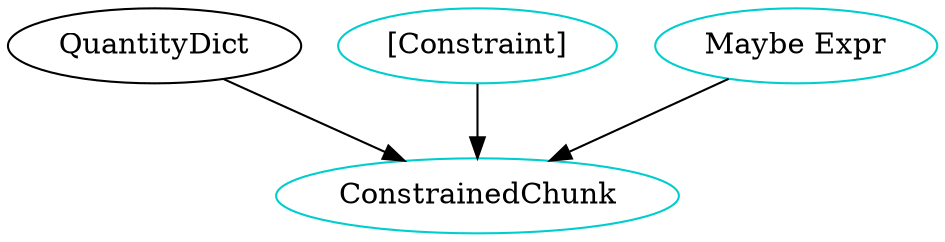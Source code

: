 digraph constrainedchunk {
	/* relationships between independent and dependent components */
	QuantityDict -> ConstrainedChunk;
    ConstrainedChunkConstraints -> ConstrainedChunk;
    ConstrainedChunkMaybeExpr -> ConstrainedChunk;
    
	/* definitions for each type component */
	ConstrainedChunk 	    [shape=oval, color=cyan3, label="ConstrainedChunk"];
    ConstrainedChunkConstraints    [shape=oval, color=cyan3, label="[Constraint]"];
    ConstrainedChunkMaybeExpr  [shape=oval, color=cyan3, label="Maybe Expr"];

}

/* dot -Tpng sample.dot -o sample.png */
